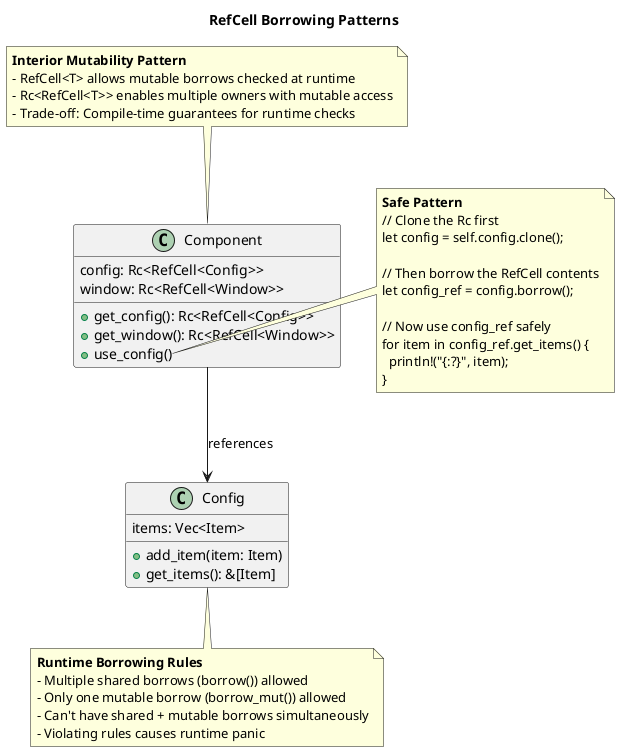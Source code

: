 @startuml RefCell_Patterns

title "RefCell Borrowing Patterns"

class "Component" as Component {
  config: Rc<RefCell<Config>>
  window: Rc<RefCell<Window>>
  + get_config(): Rc<RefCell<Config>>
  + get_window(): Rc<RefCell<Window>>
  + use_config()
}

class "Config" as Config {
  items: Vec<Item>
  + add_item(item: Item)
  + get_items(): &[Item]
}

Component --> Config : references

note top of Component
  <b>Interior Mutability Pattern</b>
  - RefCell<T> allows mutable borrows checked at runtime
  - Rc<RefCell<T>> enables multiple owners with mutable access
  - Trade-off: Compile-time guarantees for runtime checks
end note

note right of Component::use_config
  <b>Safe Pattern</b>
  // Clone the Rc first
  let config = self.config.clone();
  
  // Then borrow the RefCell contents
  let config_ref = config.borrow();
  
  // Now use config_ref safely
  for item in config_ref.get_items() {
    println!("{:?}", item);
  }
end note

note bottom of Config
  <b>Runtime Borrowing Rules</b>
  - Multiple shared borrows (borrow()) allowed
  - Only one mutable borrow (borrow_mut()) allowed
  - Can't have shared + mutable borrows simultaneously
  - Violating rules causes runtime panic
end note

@enduml 